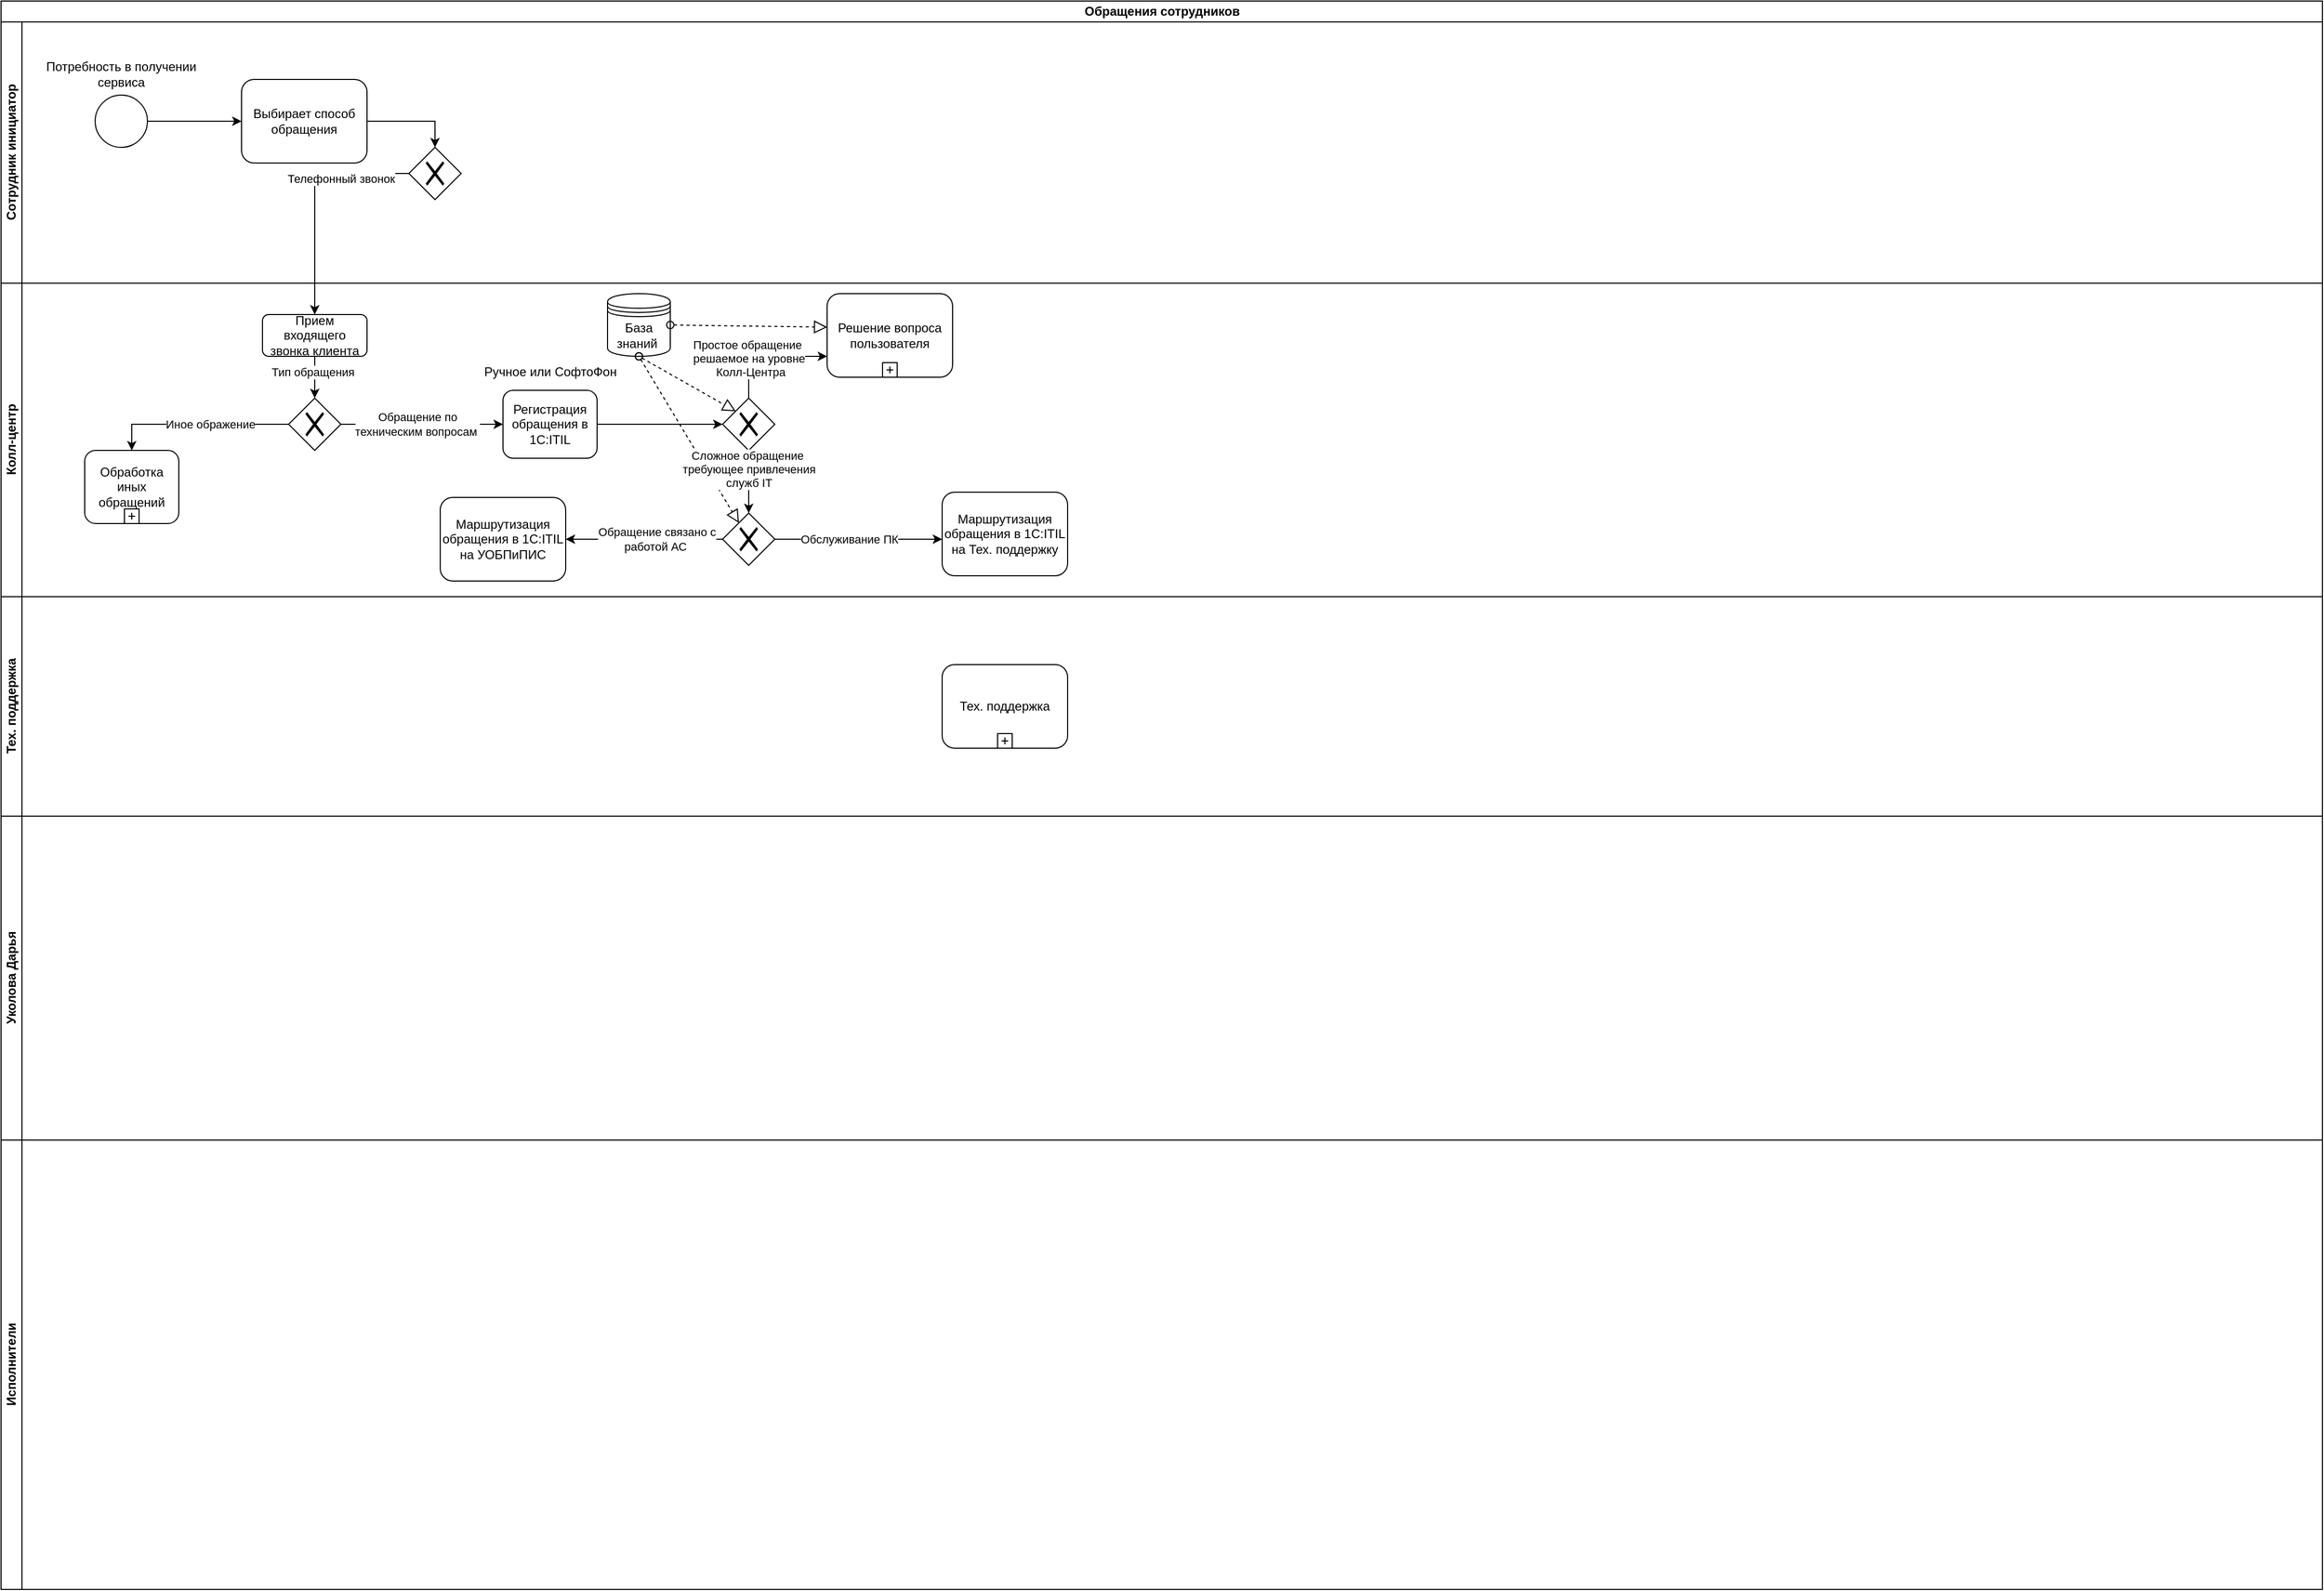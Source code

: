 <mxfile version="13.10.0" type="github"><diagram name="Page-1" id="9f46799a-70d6-7492-0946-bef42562c5a5"><mxGraphModel dx="2031" dy="1984" grid="1" gridSize="10" guides="1" tooltips="1" connect="1" arrows="1" fold="1" page="1" pageScale="1" pageWidth="1100" pageHeight="850" background="#ffffff" math="0" shadow="0"><root><mxCell id="0"/><mxCell id="1" parent="0"/><mxCell id="SGhGoaNW4V_WZECfipGb-21" value="Обращения сотрудников" style="swimlane;html=1;childLayout=stackLayout;resizeParent=1;resizeParentMax=0;horizontal=1;startSize=20;horizontalStack=0;spacing=1;rotation=0;flipH=1;flipV=0;" vertex="1" parent="1"><mxGeometry x="160" y="-60" width="2220" height="1520" as="geometry"/></mxCell><mxCell id="SGhGoaNW4V_WZECfipGb-26" value="Сотрудник инициатор" style="swimlane;html=1;startSize=20;horizontal=0;" vertex="1" parent="SGhGoaNW4V_WZECfipGb-21"><mxGeometry y="20" width="2220" height="250" as="geometry"/></mxCell><mxCell id="SGhGoaNW4V_WZECfipGb-40" style="edgeStyle=orthogonalEdgeStyle;rounded=0;orthogonalLoop=1;jettySize=auto;html=1;exitX=1;exitY=0.5;exitDx=0;exitDy=0;entryX=0;entryY=0.5;entryDx=0;entryDy=0;" edge="1" parent="SGhGoaNW4V_WZECfipGb-26" source="SGhGoaNW4V_WZECfipGb-27" target="SGhGoaNW4V_WZECfipGb-39"><mxGeometry relative="1" as="geometry"/></mxCell><mxCell id="SGhGoaNW4V_WZECfipGb-27" value="" style="shape=mxgraph.bpmn.shape;html=1;verticalLabelPosition=bottom;labelBackgroundColor=#ffffff;verticalAlign=top;align=center;perimeter=ellipsePerimeter;outlineConnect=0;outline=standard;symbol=general;gradientColor=none;" vertex="1" parent="SGhGoaNW4V_WZECfipGb-26"><mxGeometry x="90" y="70" width="50" height="50" as="geometry"/></mxCell><mxCell id="SGhGoaNW4V_WZECfipGb-34" value="Потребность в получении сервиса" style="text;html=1;strokeColor=none;fillColor=none;align=center;verticalAlign=middle;whiteSpace=wrap;rounded=0;" vertex="1" parent="SGhGoaNW4V_WZECfipGb-26"><mxGeometry x="30" y="40" width="170" height="20" as="geometry"/></mxCell><mxCell id="SGhGoaNW4V_WZECfipGb-42" style="edgeStyle=orthogonalEdgeStyle;rounded=0;orthogonalLoop=1;jettySize=auto;html=1;exitX=1;exitY=0.5;exitDx=0;exitDy=0;entryX=0.5;entryY=0;entryDx=0;entryDy=0;" edge="1" parent="SGhGoaNW4V_WZECfipGb-26" source="SGhGoaNW4V_WZECfipGb-39" target="SGhGoaNW4V_WZECfipGb-41"><mxGeometry relative="1" as="geometry"/></mxCell><mxCell id="SGhGoaNW4V_WZECfipGb-39" value="Выбирает способ обращения" style="shape=ext;rounded=1;html=1;whiteSpace=wrap;gradientColor=none;" vertex="1" parent="SGhGoaNW4V_WZECfipGb-26"><mxGeometry x="230" y="55" width="120" height="80" as="geometry"/></mxCell><mxCell id="SGhGoaNW4V_WZECfipGb-41" value="" style="shape=mxgraph.bpmn.shape;html=1;verticalLabelPosition=bottom;labelBackgroundColor=#ffffff;verticalAlign=top;align=center;perimeter=rhombusPerimeter;background=gateway;outlineConnect=0;outline=none;symbol=exclusiveGw;gradientColor=none;" vertex="1" parent="SGhGoaNW4V_WZECfipGb-26"><mxGeometry x="390" y="120" width="50" height="50" as="geometry"/></mxCell><mxCell id="SGhGoaNW4V_WZECfipGb-23" value="Колл-центр" style="swimlane;html=1;startSize=20;horizontal=0;" vertex="1" parent="SGhGoaNW4V_WZECfipGb-21"><mxGeometry y="270" width="2220" height="300" as="geometry"/></mxCell><mxCell id="SGhGoaNW4V_WZECfipGb-54" style="edgeStyle=orthogonalEdgeStyle;rounded=0;orthogonalLoop=1;jettySize=auto;html=1;exitX=0.5;exitY=1;exitDx=0;exitDy=0;entryX=0.5;entryY=0;entryDx=0;entryDy=0;" edge="1" parent="SGhGoaNW4V_WZECfipGb-23" source="SGhGoaNW4V_WZECfipGb-48" target="SGhGoaNW4V_WZECfipGb-51"><mxGeometry relative="1" as="geometry"/></mxCell><mxCell id="SGhGoaNW4V_WZECfipGb-56" value="Тип обращения" style="edgeLabel;html=1;align=center;verticalAlign=middle;resizable=0;points=[];" vertex="1" connectable="0" parent="SGhGoaNW4V_WZECfipGb-54"><mxGeometry x="-0.244" y="-2" relative="1" as="geometry"><mxPoint as="offset"/></mxGeometry></mxCell><mxCell id="SGhGoaNW4V_WZECfipGb-48" value="Прием входящего звонка клиента" style="shape=ext;rounded=1;html=1;whiteSpace=wrap;gradientColor=none;" vertex="1" parent="SGhGoaNW4V_WZECfipGb-23"><mxGeometry x="250" y="30" width="100" height="40" as="geometry"/></mxCell><mxCell id="SGhGoaNW4V_WZECfipGb-51" value="" style="shape=mxgraph.bpmn.shape;html=1;verticalLabelPosition=bottom;labelBackgroundColor=#ffffff;verticalAlign=top;align=center;perimeter=rhombusPerimeter;background=gateway;outlineConnect=0;outline=none;symbol=exclusiveGw;gradientColor=none;" vertex="1" parent="SGhGoaNW4V_WZECfipGb-23"><mxGeometry x="275" y="110" width="50" height="50" as="geometry"/></mxCell><mxCell id="SGhGoaNW4V_WZECfipGb-62" value="Обработка иных обращений" style="html=1;whiteSpace=wrap;rounded=1;dropTarget=0;gradientColor=none;" vertex="1" parent="SGhGoaNW4V_WZECfipGb-23"><mxGeometry x="80" y="160" width="90" height="70" as="geometry"/></mxCell><mxCell id="SGhGoaNW4V_WZECfipGb-63" value="" style="html=1;shape=plus;outlineConnect=0;" vertex="1" parent="SGhGoaNW4V_WZECfipGb-62"><mxGeometry x="0.5" y="1" width="14" height="14" relative="1" as="geometry"><mxPoint x="-7" y="-14" as="offset"/></mxGeometry></mxCell><mxCell id="SGhGoaNW4V_WZECfipGb-59" style="edgeStyle=orthogonalEdgeStyle;rounded=0;orthogonalLoop=1;jettySize=auto;html=1;exitX=1;exitY=0.5;exitDx=0;exitDy=0;entryX=0;entryY=0.5;entryDx=0;entryDy=0;" edge="1" parent="SGhGoaNW4V_WZECfipGb-23" source="SGhGoaNW4V_WZECfipGb-51" target="SGhGoaNW4V_WZECfipGb-75"><mxGeometry relative="1" as="geometry"><mxPoint x="500" y="175" as="targetPoint"/></mxGeometry></mxCell><mxCell id="SGhGoaNW4V_WZECfipGb-61" value="Обращение по &lt;br&gt;техническим вопросам&amp;nbsp;&lt;br&gt;" style="edgeLabel;html=1;align=center;verticalAlign=middle;resizable=0;points=[];" vertex="1" connectable="0" parent="SGhGoaNW4V_WZECfipGb-59"><mxGeometry x="-0.174" y="3" relative="1" as="geometry"><mxPoint x="9" y="3" as="offset"/></mxGeometry></mxCell><mxCell id="SGhGoaNW4V_WZECfipGb-72" value="База знаний&amp;nbsp;" style="shape=datastore;whiteSpace=wrap;html=1;gradientColor=none;" vertex="1" parent="SGhGoaNW4V_WZECfipGb-23"><mxGeometry x="580" y="10" width="60" height="60" as="geometry"/></mxCell><mxCell id="SGhGoaNW4V_WZECfipGb-77" style="edgeStyle=orthogonalEdgeStyle;rounded=0;orthogonalLoop=1;jettySize=auto;html=1;exitX=1;exitY=0.5;exitDx=0;exitDy=0;entryX=0;entryY=0.5;entryDx=0;entryDy=0;" edge="1" parent="SGhGoaNW4V_WZECfipGb-23" source="SGhGoaNW4V_WZECfipGb-75" target="SGhGoaNW4V_WZECfipGb-76"><mxGeometry relative="1" as="geometry"/></mxCell><mxCell id="SGhGoaNW4V_WZECfipGb-75" value="Регистрация обращения в 1C:ITIL" style="shape=ext;rounded=1;html=1;whiteSpace=wrap;gradientColor=none;" vertex="1" parent="SGhGoaNW4V_WZECfipGb-23"><mxGeometry x="480" y="102.5" width="90" height="65" as="geometry"/></mxCell><mxCell id="SGhGoaNW4V_WZECfipGb-58" style="edgeStyle=orthogonalEdgeStyle;rounded=0;orthogonalLoop=1;jettySize=auto;html=1;entryX=0.5;entryY=0;entryDx=0;entryDy=0;" edge="1" parent="SGhGoaNW4V_WZECfipGb-23" source="SGhGoaNW4V_WZECfipGb-51" target="SGhGoaNW4V_WZECfipGb-62"><mxGeometry relative="1" as="geometry"><mxPoint x="110" y="185" as="targetPoint"/></mxGeometry></mxCell><mxCell id="SGhGoaNW4V_WZECfipGb-60" value="Иное ображение" style="edgeLabel;html=1;align=center;verticalAlign=middle;resizable=0;points=[];" vertex="1" connectable="0" parent="SGhGoaNW4V_WZECfipGb-58"><mxGeometry x="0.259" y="2" relative="1" as="geometry"><mxPoint x="35" y="-2" as="offset"/></mxGeometry></mxCell><mxCell id="SGhGoaNW4V_WZECfipGb-76" value="" style="shape=mxgraph.bpmn.shape;html=1;verticalLabelPosition=bottom;labelBackgroundColor=#ffffff;verticalAlign=top;align=center;perimeter=rhombusPerimeter;background=gateway;outlineConnect=0;outline=none;symbol=exclusiveGw;gradientColor=none;" vertex="1" parent="SGhGoaNW4V_WZECfipGb-23"><mxGeometry x="690" y="110" width="50" height="50" as="geometry"/></mxCell><mxCell id="SGhGoaNW4V_WZECfipGb-78" value="Ручное или СофтоФон" style="text;html=1;align=center;verticalAlign=middle;resizable=0;points=[];autosize=1;" vertex="1" parent="SGhGoaNW4V_WZECfipGb-23"><mxGeometry x="455" y="75" width="140" height="20" as="geometry"/></mxCell><mxCell id="SGhGoaNW4V_WZECfipGb-80" style="edgeStyle=orthogonalEdgeStyle;rounded=0;orthogonalLoop=1;jettySize=auto;html=1;exitX=0.5;exitY=0;exitDx=0;exitDy=0;entryX=0;entryY=0.75;entryDx=0;entryDy=0;" edge="1" parent="SGhGoaNW4V_WZECfipGb-23" source="SGhGoaNW4V_WZECfipGb-76" target="SGhGoaNW4V_WZECfipGb-84"><mxGeometry relative="1" as="geometry"><mxPoint x="790" y="75" as="targetPoint"/></mxGeometry></mxCell><mxCell id="SGhGoaNW4V_WZECfipGb-82" value="Простое обращение&amp;nbsp;&lt;br&gt;решаемое на уровне&lt;br&gt;&amp;nbsp;Колл-Центра" style="edgeLabel;html=1;align=center;verticalAlign=middle;resizable=0;points=[];" vertex="1" connectable="0" parent="SGhGoaNW4V_WZECfipGb-80"><mxGeometry x="-0.339" relative="1" as="geometry"><mxPoint as="offset"/></mxGeometry></mxCell><mxCell id="SGhGoaNW4V_WZECfipGb-83" value="" style="startArrow=oval;startFill=0;startSize=7;endArrow=block;endFill=0;endSize=10;dashed=1;html=1;entryX=0;entryY=0.338;entryDx=0;entryDy=0;entryPerimeter=0;" edge="1" parent="SGhGoaNW4V_WZECfipGb-23"><mxGeometry width="100" relative="1" as="geometry"><mxPoint x="640" y="40" as="sourcePoint"/><mxPoint x="790" y="42.04" as="targetPoint"/></mxGeometry></mxCell><mxCell id="SGhGoaNW4V_WZECfipGb-84" value="Решение вопроса пользователя" style="html=1;whiteSpace=wrap;rounded=1;dropTarget=0;gradientColor=none;" vertex="1" parent="SGhGoaNW4V_WZECfipGb-23"><mxGeometry x="790" y="10" width="120" height="80" as="geometry"/></mxCell><mxCell id="SGhGoaNW4V_WZECfipGb-85" value="" style="html=1;shape=plus;outlineConnect=0;" vertex="1" parent="SGhGoaNW4V_WZECfipGb-84"><mxGeometry x="0.5" y="1" width="14" height="14" relative="1" as="geometry"><mxPoint x="-7" y="-14" as="offset"/></mxGeometry></mxCell><mxCell id="SGhGoaNW4V_WZECfipGb-88" value="" style="shape=mxgraph.bpmn.shape;html=1;verticalLabelPosition=bottom;labelBackgroundColor=#ffffff;verticalAlign=top;align=center;perimeter=rhombusPerimeter;background=gateway;outlineConnect=0;outline=none;symbol=exclusiveGw;gradientColor=none;" vertex="1" parent="SGhGoaNW4V_WZECfipGb-23"><mxGeometry x="690" y="220" width="50" height="50" as="geometry"/></mxCell><mxCell id="SGhGoaNW4V_WZECfipGb-90" value="" style="startArrow=oval;startFill=0;startSize=7;endArrow=block;endFill=0;endSize=10;dashed=1;html=1;" edge="1" parent="SGhGoaNW4V_WZECfipGb-23" target="SGhGoaNW4V_WZECfipGb-88"><mxGeometry width="100" relative="1" as="geometry"><mxPoint x="610" y="70" as="sourcePoint"/><mxPoint x="650" y="217.04" as="targetPoint"/></mxGeometry></mxCell><mxCell id="SGhGoaNW4V_WZECfipGb-91" value="" style="startArrow=oval;startFill=0;startSize=7;endArrow=block;endFill=0;endSize=10;dashed=1;html=1;entryX=0.25;entryY=0.25;entryDx=0;entryDy=0;entryPerimeter=0;" edge="1" parent="SGhGoaNW4V_WZECfipGb-23" target="SGhGoaNW4V_WZECfipGb-76"><mxGeometry width="100" relative="1" as="geometry"><mxPoint x="610" y="70" as="sourcePoint"/><mxPoint x="760" y="142.04" as="targetPoint"/></mxGeometry></mxCell><mxCell id="SGhGoaNW4V_WZECfipGb-96" value="Маршрутизация обращения в 1С:ITIL на УОБПиПИС" style="shape=ext;rounded=1;html=1;whiteSpace=wrap;gradientColor=none;" vertex="1" parent="SGhGoaNW4V_WZECfipGb-23"><mxGeometry x="420" y="205" width="120" height="80" as="geometry"/></mxCell><mxCell id="SGhGoaNW4V_WZECfipGb-97" value="Маршрутизация обращения в 1С:ITIL на Тех. поддержку" style="shape=ext;rounded=1;html=1;whiteSpace=wrap;gradientColor=none;" vertex="1" parent="SGhGoaNW4V_WZECfipGb-23"><mxGeometry x="900" y="200" width="120" height="80" as="geometry"/></mxCell><mxCell id="SGhGoaNW4V_WZECfipGb-92" style="edgeStyle=orthogonalEdgeStyle;rounded=0;orthogonalLoop=1;jettySize=auto;html=1;exitX=0;exitY=0.5;exitDx=0;exitDy=0;entryX=1;entryY=0.5;entryDx=0;entryDy=0;" edge="1" parent="SGhGoaNW4V_WZECfipGb-23" source="SGhGoaNW4V_WZECfipGb-88" target="SGhGoaNW4V_WZECfipGb-96"><mxGeometry relative="1" as="geometry"><mxPoint x="530" y="245" as="targetPoint"/></mxGeometry></mxCell><mxCell id="SGhGoaNW4V_WZECfipGb-94" value="Обращение связано с &lt;br&gt;работой АС&amp;nbsp;" style="edgeLabel;html=1;align=center;verticalAlign=middle;resizable=0;points=[];" vertex="1" connectable="0" parent="SGhGoaNW4V_WZECfipGb-92"><mxGeometry x="0.287" y="1" relative="1" as="geometry"><mxPoint x="33" y="-1" as="offset"/></mxGeometry></mxCell><mxCell id="SGhGoaNW4V_WZECfipGb-25" value="Тех. поддержка" style="swimlane;html=1;startSize=20;horizontal=0;" vertex="1" parent="SGhGoaNW4V_WZECfipGb-21"><mxGeometry y="570" width="2220" height="210" as="geometry"/></mxCell><mxCell id="SGhGoaNW4V_WZECfipGb-98" value="Тех. поддержка" style="html=1;whiteSpace=wrap;rounded=1;dropTarget=0;gradientColor=none;" vertex="1" parent="SGhGoaNW4V_WZECfipGb-25"><mxGeometry x="900" y="65" width="120" height="80" as="geometry"/></mxCell><mxCell id="SGhGoaNW4V_WZECfipGb-99" value="" style="html=1;shape=plus;outlineConnect=0;" vertex="1" parent="SGhGoaNW4V_WZECfipGb-98"><mxGeometry x="0.5" y="1" width="14" height="14" relative="1" as="geometry"><mxPoint x="-7" y="-14" as="offset"/></mxGeometry></mxCell><mxCell id="SGhGoaNW4V_WZECfipGb-24" value="Уколова Дарья" style="swimlane;html=1;startSize=20;horizontal=0;" vertex="1" parent="SGhGoaNW4V_WZECfipGb-21"><mxGeometry y="780" width="2220" height="310" as="geometry"/></mxCell><mxCell id="SGhGoaNW4V_WZECfipGb-22" value="Исполнители" style="swimlane;html=1;startSize=20;horizontal=0;" vertex="1" parent="SGhGoaNW4V_WZECfipGb-21"><mxGeometry y="1090" width="2220" height="430" as="geometry"/></mxCell><mxCell id="SGhGoaNW4V_WZECfipGb-49" style="edgeStyle=orthogonalEdgeStyle;rounded=0;orthogonalLoop=1;jettySize=auto;html=1;entryX=0.5;entryY=0;entryDx=0;entryDy=0;" edge="1" parent="SGhGoaNW4V_WZECfipGb-21" source="SGhGoaNW4V_WZECfipGb-41" target="SGhGoaNW4V_WZECfipGb-48"><mxGeometry relative="1" as="geometry"/></mxCell><mxCell id="SGhGoaNW4V_WZECfipGb-50" value="Телефонный звонок" style="edgeLabel;html=1;align=center;verticalAlign=middle;resizable=0;points=[];" vertex="1" connectable="0" parent="SGhGoaNW4V_WZECfipGb-49"><mxGeometry x="-0.423" y="-2" relative="1" as="geometry"><mxPoint y="7" as="offset"/></mxGeometry></mxCell><mxCell id="SGhGoaNW4V_WZECfipGb-86" style="edgeStyle=orthogonalEdgeStyle;rounded=0;orthogonalLoop=1;jettySize=auto;html=1;exitX=0.5;exitY=1;exitDx=0;exitDy=0;" edge="1" parent="1" source="SGhGoaNW4V_WZECfipGb-76"><mxGeometry relative="1" as="geometry"><mxPoint x="875" y="430" as="targetPoint"/></mxGeometry></mxCell><mxCell id="SGhGoaNW4V_WZECfipGb-87" value="Сложное обращение&amp;nbsp;&lt;br&gt;требующее привлечения&lt;br&gt;служб IT" style="edgeLabel;html=1;align=center;verticalAlign=middle;resizable=0;points=[];" vertex="1" connectable="0" parent="SGhGoaNW4V_WZECfipGb-86"><mxGeometry x="-0.869" y="1" relative="1" as="geometry"><mxPoint x="-1" y="14" as="offset"/></mxGeometry></mxCell><mxCell id="SGhGoaNW4V_WZECfipGb-93" style="edgeStyle=orthogonalEdgeStyle;rounded=0;orthogonalLoop=1;jettySize=auto;html=1;exitX=1;exitY=0.5;exitDx=0;exitDy=0;" edge="1" parent="1" source="SGhGoaNW4V_WZECfipGb-88"><mxGeometry relative="1" as="geometry"><mxPoint x="1060" y="455" as="targetPoint"/></mxGeometry></mxCell><mxCell id="SGhGoaNW4V_WZECfipGb-95" value="Обслуживание ПК" style="edgeLabel;html=1;align=center;verticalAlign=middle;resizable=0;points=[];" vertex="1" connectable="0" parent="SGhGoaNW4V_WZECfipGb-93"><mxGeometry x="-0.629" y="-1" relative="1" as="geometry"><mxPoint x="41" y="-1" as="offset"/></mxGeometry></mxCell></root></mxGraphModel></diagram></mxfile>